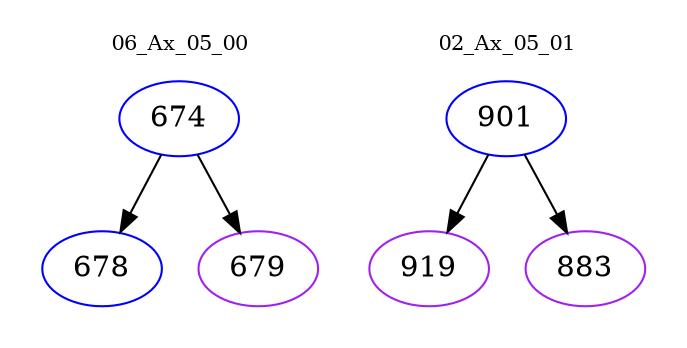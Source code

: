 digraph{
subgraph cluster_0 {
color = white
label = "06_Ax_05_00";
fontsize=10;
T0_674 [label="674", color="blue"]
T0_674 -> T0_678 [color="black"]
T0_678 [label="678", color="blue"]
T0_674 -> T0_679 [color="black"]
T0_679 [label="679", color="purple"]
}
subgraph cluster_1 {
color = white
label = "02_Ax_05_01";
fontsize=10;
T1_901 [label="901", color="blue"]
T1_901 -> T1_919 [color="black"]
T1_919 [label="919", color="purple"]
T1_901 -> T1_883 [color="black"]
T1_883 [label="883", color="purple"]
}
}
